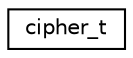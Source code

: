 digraph "Graphical Class Hierarchy"
{
 // LATEX_PDF_SIZE
  edge [fontname="Helvetica",fontsize="10",labelfontname="Helvetica",labelfontsize="10"];
  node [fontname="Helvetica",fontsize="10",shape=record];
  rankdir="LR";
  Node0 [label="cipher_t",height=0.2,width=0.4,color="black", fillcolor="white", style="filled",URL="$structcipher__t.html",tooltip="basic struct for using block ciphers contains the cipher interface and the context"];
}
